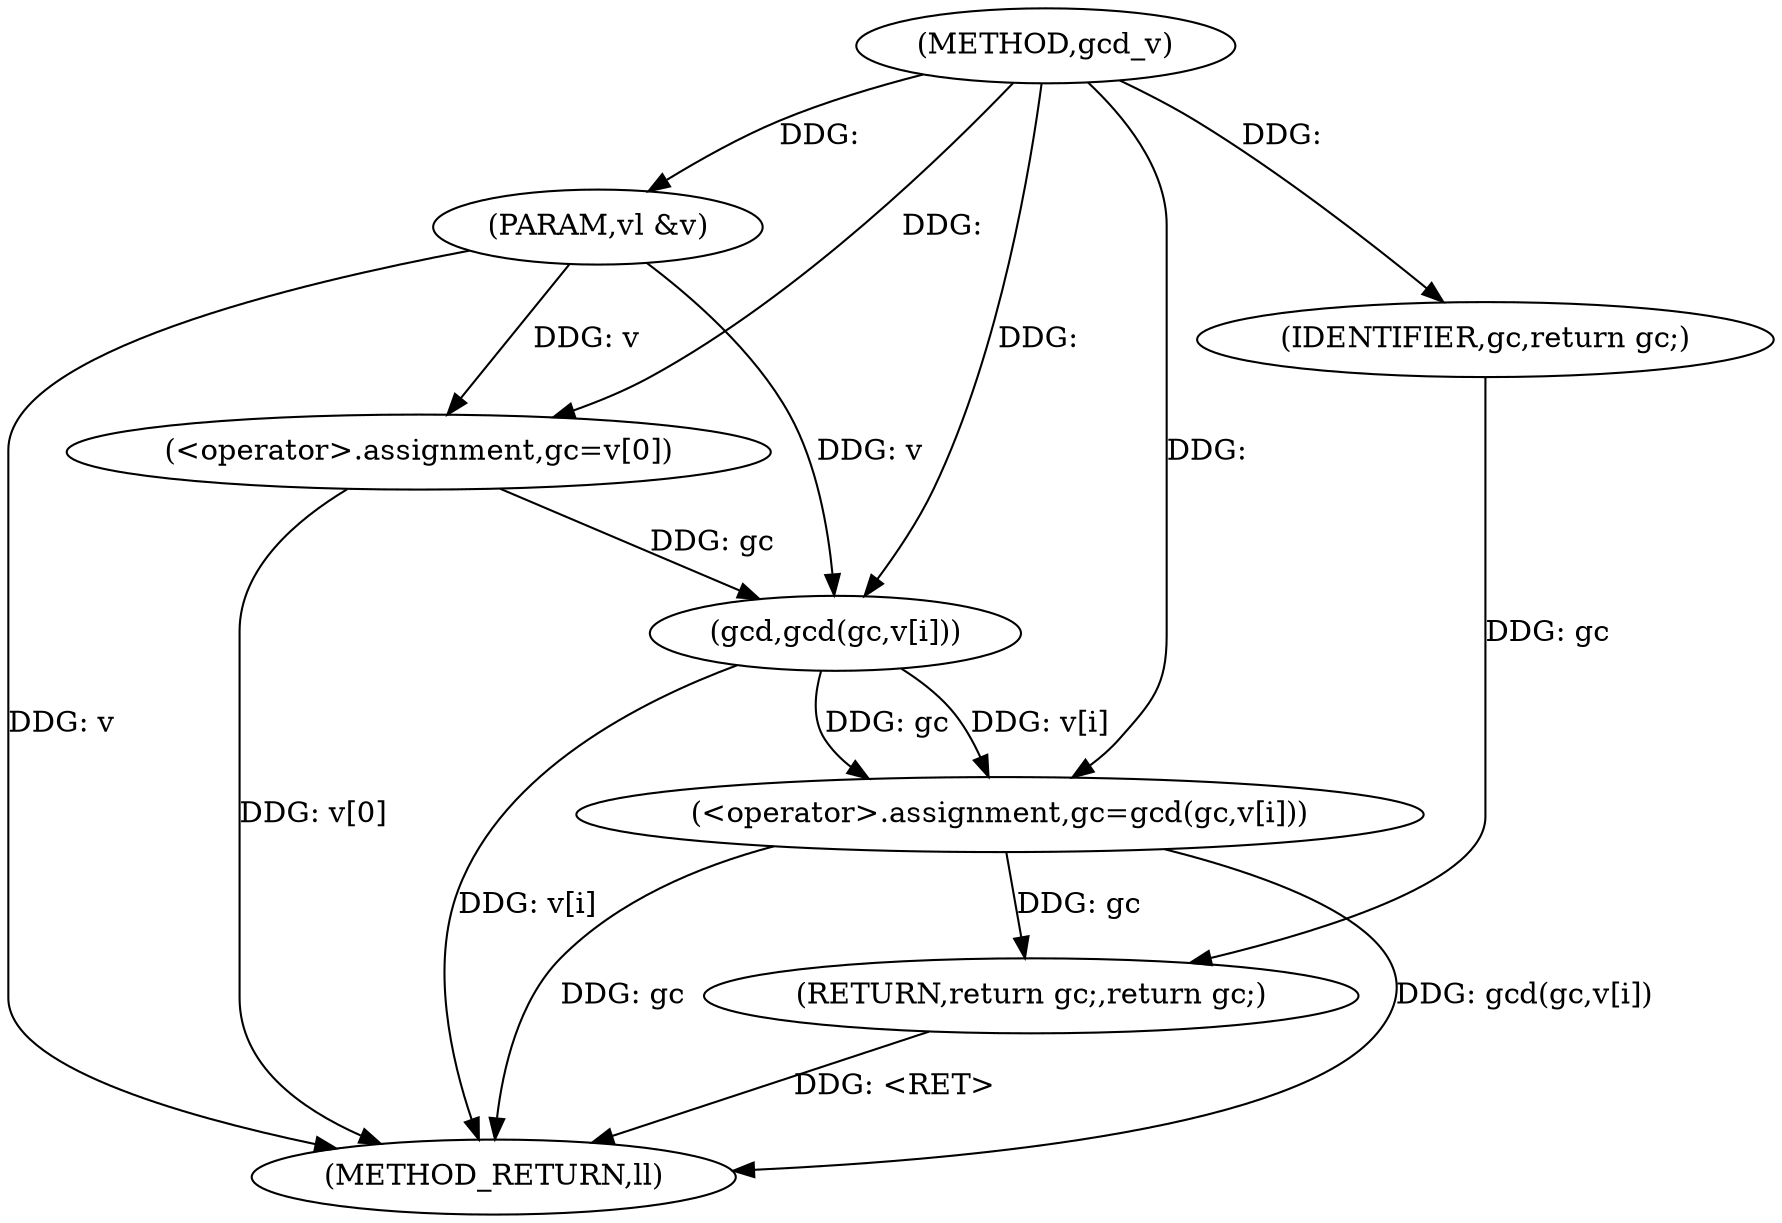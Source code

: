 digraph "gcd_v" {  
"1000533" [label = "(METHOD,gcd_v)" ]
"1000552" [label = "(METHOD_RETURN,ll)" ]
"1000534" [label = "(PARAM,vl &v)" ]
"1000537" [label = "(<operator>.assignment,gc=v[0])" ]
"1000550" [label = "(RETURN,return gc;,return gc;)" ]
"1000543" [label = "(<operator>.assignment,gc=gcd(gc,v[i]))" ]
"1000551" [label = "(IDENTIFIER,gc,return gc;)" ]
"1000545" [label = "(gcd,gcd(gc,v[i]))" ]
  "1000534" -> "1000552"  [ label = "DDG: v"] 
  "1000537" -> "1000552"  [ label = "DDG: v[0]"] 
  "1000543" -> "1000552"  [ label = "DDG: gc"] 
  "1000545" -> "1000552"  [ label = "DDG: v[i]"] 
  "1000543" -> "1000552"  [ label = "DDG: gcd(gc,v[i])"] 
  "1000550" -> "1000552"  [ label = "DDG: <RET>"] 
  "1000533" -> "1000534"  [ label = "DDG: "] 
  "1000534" -> "1000537"  [ label = "DDG: v"] 
  "1000551" -> "1000550"  [ label = "DDG: gc"] 
  "1000543" -> "1000550"  [ label = "DDG: gc"] 
  "1000533" -> "1000537"  [ label = "DDG: "] 
  "1000545" -> "1000543"  [ label = "DDG: gc"] 
  "1000545" -> "1000543"  [ label = "DDG: v[i]"] 
  "1000533" -> "1000551"  [ label = "DDG: "] 
  "1000533" -> "1000543"  [ label = "DDG: "] 
  "1000537" -> "1000545"  [ label = "DDG: gc"] 
  "1000533" -> "1000545"  [ label = "DDG: "] 
  "1000534" -> "1000545"  [ label = "DDG: v"] 
}
